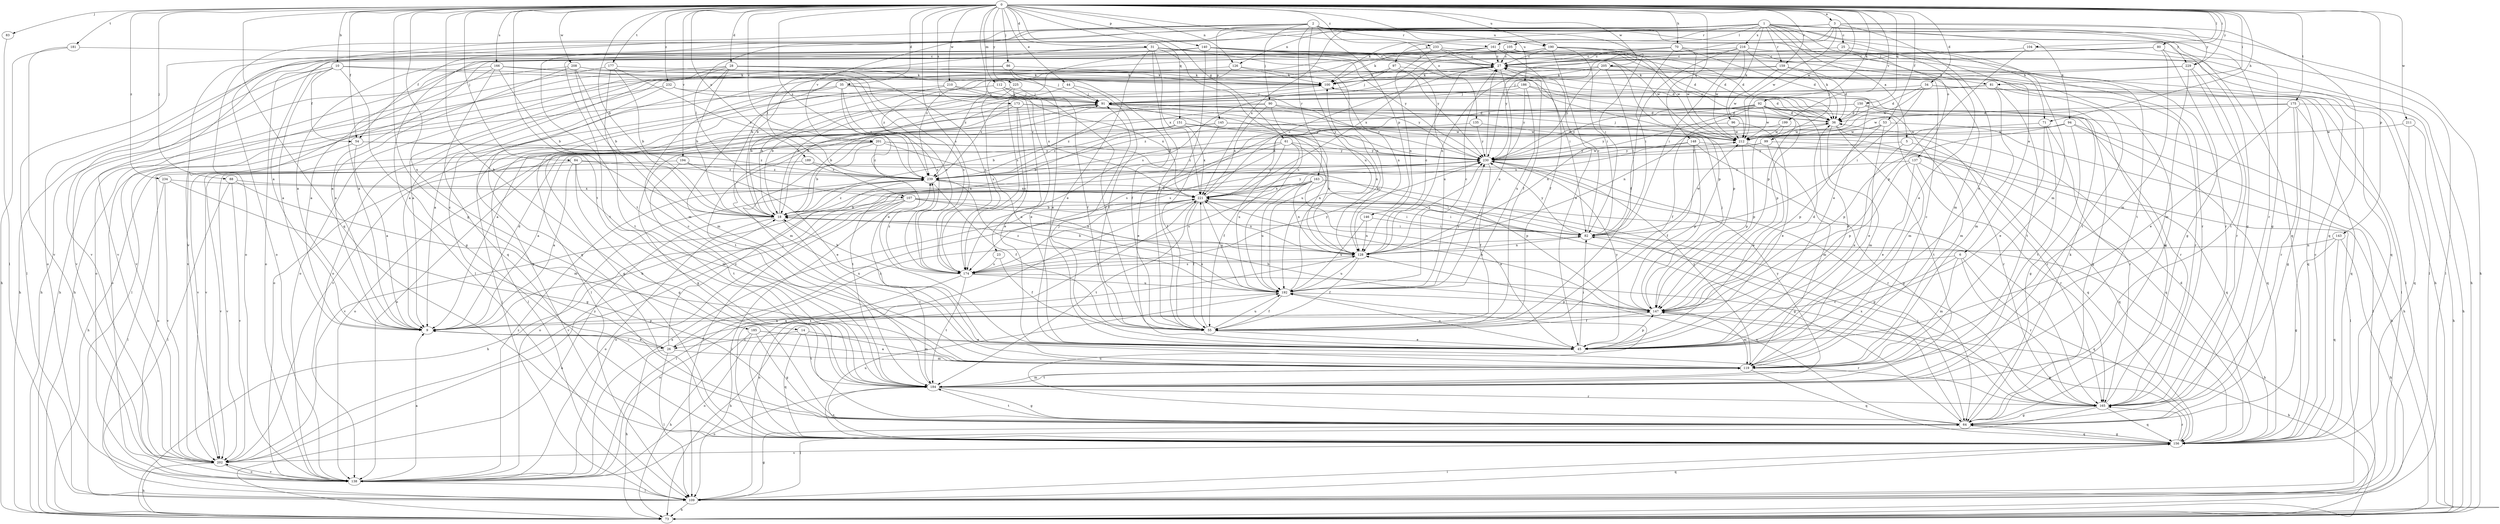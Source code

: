 strict digraph  {
0;
1;
2;
3;
5;
6;
9;
10;
14;
18;
23;
25;
26;
27;
28;
31;
34;
35;
36;
44;
45;
53;
54;
55;
61;
64;
70;
71;
73;
80;
81;
82;
83;
84;
86;
88;
90;
91;
92;
94;
96;
97;
99;
100;
104;
105;
107;
109;
112;
119;
126;
128;
135;
137;
138;
140;
143;
145;
146;
147;
148;
150;
151;
156;
159;
161;
163;
165;
166;
173;
174;
175;
177;
181;
184;
185;
186;
189;
190;
192;
194;
199;
201;
202;
205;
208;
210;
211;
212;
216;
221;
225;
229;
230;
232;
233;
234;
239;
0 -> 3  [label=a];
0 -> 10  [label=b];
0 -> 14  [label=b];
0 -> 18  [label=b];
0 -> 23  [label=c];
0 -> 28  [label=d];
0 -> 31  [label=d];
0 -> 34  [label=d];
0 -> 35  [label=d];
0 -> 44  [label=e];
0 -> 53  [label=f];
0 -> 54  [label=f];
0 -> 61  [label=g];
0 -> 64  [label=g];
0 -> 70  [label=h];
0 -> 71  [label=h];
0 -> 80  [label=i];
0 -> 81  [label=i];
0 -> 83  [label=j];
0 -> 84  [label=j];
0 -> 86  [label=j];
0 -> 88  [label=j];
0 -> 92  [label=k];
0 -> 104  [label=l];
0 -> 112  [label=m];
0 -> 126  [label=n];
0 -> 135  [label=o];
0 -> 140  [label=p];
0 -> 143  [label=p];
0 -> 148  [label=q];
0 -> 150  [label=q];
0 -> 151  [label=q];
0 -> 156  [label=q];
0 -> 159  [label=r];
0 -> 166  [label=s];
0 -> 173  [label=s];
0 -> 174  [label=s];
0 -> 175  [label=t];
0 -> 177  [label=t];
0 -> 181  [label=t];
0 -> 184  [label=t];
0 -> 185  [label=u];
0 -> 186  [label=u];
0 -> 189  [label=u];
0 -> 190  [label=u];
0 -> 194  [label=v];
0 -> 199  [label=v];
0 -> 201  [label=v];
0 -> 205  [label=w];
0 -> 208  [label=w];
0 -> 210  [label=w];
0 -> 211  [label=w];
0 -> 212  [label=w];
0 -> 225  [label=y];
0 -> 229  [label=y];
0 -> 232  [label=z];
0 -> 233  [label=z];
0 -> 234  [label=z];
0 -> 239  [label=z];
1 -> 5  [label=a];
1 -> 6  [label=a];
1 -> 9  [label=a];
1 -> 64  [label=g];
1 -> 94  [label=k];
1 -> 96  [label=k];
1 -> 97  [label=k];
1 -> 99  [label=k];
1 -> 105  [label=l];
1 -> 107  [label=l];
1 -> 119  [label=m];
1 -> 126  [label=n];
1 -> 137  [label=o];
1 -> 138  [label=o];
1 -> 159  [label=r];
1 -> 161  [label=r];
1 -> 216  [label=x];
1 -> 221  [label=x];
1 -> 229  [label=y];
2 -> 64  [label=g];
2 -> 71  [label=h];
2 -> 73  [label=h];
2 -> 81  [label=i];
2 -> 82  [label=i];
2 -> 90  [label=j];
2 -> 107  [label=l];
2 -> 138  [label=o];
2 -> 145  [label=p];
2 -> 146  [label=p];
2 -> 156  [label=q];
2 -> 161  [label=r];
2 -> 163  [label=r];
2 -> 165  [label=r];
2 -> 184  [label=t];
2 -> 190  [label=u];
2 -> 192  [label=u];
2 -> 201  [label=v];
3 -> 25  [label=c];
3 -> 45  [label=e];
3 -> 54  [label=f];
3 -> 100  [label=k];
3 -> 156  [label=q];
3 -> 202  [label=v];
3 -> 212  [label=w];
3 -> 229  [label=y];
3 -> 230  [label=y];
5 -> 45  [label=e];
5 -> 156  [label=q];
5 -> 230  [label=y];
6 -> 26  [label=c];
6 -> 119  [label=m];
6 -> 156  [label=q];
6 -> 165  [label=r];
6 -> 174  [label=s];
9 -> 18  [label=b];
9 -> 26  [label=c];
9 -> 36  [label=d];
9 -> 147  [label=p];
10 -> 9  [label=a];
10 -> 54  [label=f];
10 -> 64  [label=g];
10 -> 73  [label=h];
10 -> 100  [label=k];
10 -> 174  [label=s];
10 -> 202  [label=v];
14 -> 26  [label=c];
14 -> 119  [label=m];
14 -> 156  [label=q];
14 -> 184  [label=t];
18 -> 73  [label=h];
18 -> 82  [label=i];
18 -> 100  [label=k];
18 -> 138  [label=o];
18 -> 184  [label=t];
18 -> 239  [label=z];
23 -> 55  [label=f];
23 -> 174  [label=s];
25 -> 27  [label=c];
25 -> 45  [label=e];
25 -> 184  [label=t];
26 -> 9  [label=a];
26 -> 27  [label=c];
26 -> 73  [label=h];
26 -> 109  [label=l];
26 -> 119  [label=m];
26 -> 221  [label=x];
26 -> 239  [label=z];
27 -> 100  [label=k];
27 -> 192  [label=u];
28 -> 9  [label=a];
28 -> 18  [label=b];
28 -> 36  [label=d];
28 -> 91  [label=j];
28 -> 100  [label=k];
28 -> 138  [label=o];
28 -> 147  [label=p];
28 -> 156  [label=q];
28 -> 174  [label=s];
28 -> 202  [label=v];
31 -> 27  [label=c];
31 -> 45  [label=e];
31 -> 55  [label=f];
31 -> 109  [label=l];
31 -> 128  [label=n];
31 -> 184  [label=t];
31 -> 192  [label=u];
31 -> 202  [label=v];
31 -> 212  [label=w];
31 -> 221  [label=x];
31 -> 230  [label=y];
34 -> 36  [label=d];
34 -> 82  [label=i];
34 -> 91  [label=j];
34 -> 109  [label=l];
34 -> 156  [label=q];
34 -> 212  [label=w];
35 -> 45  [label=e];
35 -> 91  [label=j];
35 -> 109  [label=l];
35 -> 156  [label=q];
35 -> 221  [label=x];
35 -> 239  [label=z];
36 -> 27  [label=c];
36 -> 119  [label=m];
36 -> 165  [label=r];
36 -> 184  [label=t];
36 -> 212  [label=w];
44 -> 18  [label=b];
44 -> 55  [label=f];
44 -> 91  [label=j];
45 -> 82  [label=i];
45 -> 91  [label=j];
45 -> 147  [label=p];
45 -> 192  [label=u];
45 -> 230  [label=y];
53 -> 45  [label=e];
53 -> 73  [label=h];
53 -> 147  [label=p];
53 -> 174  [label=s];
53 -> 212  [label=w];
54 -> 9  [label=a];
54 -> 73  [label=h];
54 -> 230  [label=y];
54 -> 239  [label=z];
55 -> 45  [label=e];
55 -> 192  [label=u];
55 -> 221  [label=x];
61 -> 55  [label=f];
61 -> 128  [label=n];
61 -> 184  [label=t];
61 -> 192  [label=u];
61 -> 230  [label=y];
61 -> 239  [label=z];
64 -> 100  [label=k];
64 -> 128  [label=n];
64 -> 156  [label=q];
64 -> 184  [label=t];
64 -> 192  [label=u];
64 -> 221  [label=x];
70 -> 9  [label=a];
70 -> 27  [label=c];
70 -> 36  [label=d];
70 -> 82  [label=i];
70 -> 165  [label=r];
70 -> 212  [label=w];
70 -> 221  [label=x];
71 -> 45  [label=e];
71 -> 165  [label=r];
71 -> 184  [label=t];
71 -> 212  [label=w];
80 -> 9  [label=a];
80 -> 27  [label=c];
80 -> 64  [label=g];
80 -> 109  [label=l];
80 -> 119  [label=m];
80 -> 128  [label=n];
81 -> 18  [label=b];
81 -> 91  [label=j];
81 -> 119  [label=m];
81 -> 165  [label=r];
81 -> 184  [label=t];
82 -> 27  [label=c];
82 -> 73  [label=h];
82 -> 128  [label=n];
82 -> 212  [label=w];
82 -> 230  [label=y];
83 -> 109  [label=l];
84 -> 9  [label=a];
84 -> 64  [label=g];
84 -> 119  [label=m];
84 -> 165  [label=r];
84 -> 202  [label=v];
84 -> 239  [label=z];
86 -> 9  [label=a];
86 -> 45  [label=e];
86 -> 55  [label=f];
86 -> 73  [label=h];
86 -> 100  [label=k];
88 -> 109  [label=l];
88 -> 119  [label=m];
88 -> 202  [label=v];
88 -> 221  [label=x];
90 -> 9  [label=a];
90 -> 36  [label=d];
90 -> 192  [label=u];
90 -> 221  [label=x];
90 -> 230  [label=y];
90 -> 239  [label=z];
91 -> 36  [label=d];
91 -> 109  [label=l];
91 -> 128  [label=n];
91 -> 156  [label=q];
91 -> 184  [label=t];
91 -> 230  [label=y];
92 -> 18  [label=b];
92 -> 36  [label=d];
92 -> 45  [label=e];
92 -> 55  [label=f];
92 -> 73  [label=h];
92 -> 119  [label=m];
92 -> 128  [label=n];
92 -> 165  [label=r];
92 -> 212  [label=w];
92 -> 221  [label=x];
92 -> 230  [label=y];
94 -> 64  [label=g];
94 -> 109  [label=l];
94 -> 147  [label=p];
94 -> 156  [label=q];
94 -> 212  [label=w];
94 -> 230  [label=y];
96 -> 45  [label=e];
96 -> 174  [label=s];
96 -> 212  [label=w];
97 -> 91  [label=j];
97 -> 100  [label=k];
97 -> 109  [label=l];
97 -> 192  [label=u];
99 -> 9  [label=a];
99 -> 45  [label=e];
99 -> 109  [label=l];
99 -> 230  [label=y];
100 -> 91  [label=j];
104 -> 27  [label=c];
104 -> 73  [label=h];
104 -> 147  [label=p];
105 -> 9  [label=a];
105 -> 27  [label=c];
105 -> 36  [label=d];
105 -> 73  [label=h];
105 -> 138  [label=o];
107 -> 18  [label=b];
107 -> 82  [label=i];
107 -> 109  [label=l];
107 -> 128  [label=n];
107 -> 138  [label=o];
107 -> 165  [label=r];
107 -> 202  [label=v];
109 -> 64  [label=g];
109 -> 73  [label=h];
109 -> 91  [label=j];
109 -> 128  [label=n];
109 -> 156  [label=q];
112 -> 45  [label=e];
112 -> 91  [label=j];
112 -> 119  [label=m];
112 -> 138  [label=o];
112 -> 230  [label=y];
119 -> 9  [label=a];
119 -> 27  [label=c];
119 -> 156  [label=q];
119 -> 184  [label=t];
119 -> 230  [label=y];
119 -> 239  [label=z];
126 -> 73  [label=h];
126 -> 100  [label=k];
126 -> 128  [label=n];
126 -> 239  [label=z];
128 -> 18  [label=b];
128 -> 27  [label=c];
128 -> 55  [label=f];
128 -> 174  [label=s];
128 -> 192  [label=u];
128 -> 221  [label=x];
128 -> 230  [label=y];
135 -> 45  [label=e];
135 -> 212  [label=w];
135 -> 230  [label=y];
137 -> 45  [label=e];
137 -> 147  [label=p];
137 -> 156  [label=q];
137 -> 165  [label=r];
137 -> 239  [label=z];
138 -> 9  [label=a];
138 -> 82  [label=i];
138 -> 109  [label=l];
138 -> 202  [label=v];
138 -> 221  [label=x];
138 -> 239  [label=z];
140 -> 27  [label=c];
140 -> 55  [label=f];
140 -> 82  [label=i];
140 -> 138  [label=o];
140 -> 147  [label=p];
140 -> 174  [label=s];
140 -> 202  [label=v];
140 -> 230  [label=y];
143 -> 64  [label=g];
143 -> 73  [label=h];
143 -> 128  [label=n];
143 -> 156  [label=q];
145 -> 18  [label=b];
145 -> 55  [label=f];
145 -> 165  [label=r];
145 -> 202  [label=v];
145 -> 212  [label=w];
146 -> 82  [label=i];
146 -> 128  [label=n];
146 -> 192  [label=u];
147 -> 9  [label=a];
147 -> 18  [label=b];
147 -> 36  [label=d];
147 -> 55  [label=f];
147 -> 73  [label=h];
147 -> 91  [label=j];
147 -> 119  [label=m];
147 -> 221  [label=x];
148 -> 55  [label=f];
148 -> 64  [label=g];
148 -> 147  [label=p];
148 -> 156  [label=q];
148 -> 221  [label=x];
148 -> 230  [label=y];
150 -> 36  [label=d];
150 -> 64  [label=g];
150 -> 119  [label=m];
150 -> 128  [label=n];
150 -> 202  [label=v];
150 -> 239  [label=z];
151 -> 128  [label=n];
151 -> 202  [label=v];
151 -> 212  [label=w];
151 -> 221  [label=x];
151 -> 239  [label=z];
156 -> 27  [label=c];
156 -> 36  [label=d];
156 -> 64  [label=g];
156 -> 109  [label=l];
156 -> 147  [label=p];
156 -> 165  [label=r];
156 -> 184  [label=t];
156 -> 192  [label=u];
156 -> 202  [label=v];
156 -> 221  [label=x];
159 -> 36  [label=d];
159 -> 64  [label=g];
159 -> 100  [label=k];
159 -> 138  [label=o];
159 -> 212  [label=w];
161 -> 18  [label=b];
161 -> 27  [label=c];
161 -> 36  [label=d];
161 -> 55  [label=f];
161 -> 109  [label=l];
161 -> 119  [label=m];
161 -> 174  [label=s];
163 -> 45  [label=e];
163 -> 64  [label=g];
163 -> 73  [label=h];
163 -> 109  [label=l];
163 -> 128  [label=n];
163 -> 174  [label=s];
163 -> 192  [label=u];
163 -> 221  [label=x];
165 -> 64  [label=g];
165 -> 82  [label=i];
165 -> 100  [label=k];
165 -> 109  [label=l];
165 -> 156  [label=q];
166 -> 9  [label=a];
166 -> 18  [label=b];
166 -> 73  [label=h];
166 -> 100  [label=k];
166 -> 156  [label=q];
166 -> 174  [label=s];
173 -> 18  [label=b];
173 -> 36  [label=d];
173 -> 45  [label=e];
173 -> 119  [label=m];
173 -> 174  [label=s];
173 -> 230  [label=y];
174 -> 18  [label=b];
174 -> 138  [label=o];
174 -> 165  [label=r];
174 -> 184  [label=t];
174 -> 192  [label=u];
174 -> 230  [label=y];
174 -> 239  [label=z];
175 -> 36  [label=d];
175 -> 45  [label=e];
175 -> 64  [label=g];
175 -> 73  [label=h];
175 -> 156  [label=q];
175 -> 165  [label=r];
175 -> 212  [label=w];
177 -> 18  [label=b];
177 -> 100  [label=k];
177 -> 184  [label=t];
177 -> 202  [label=v];
177 -> 239  [label=z];
181 -> 27  [label=c];
181 -> 73  [label=h];
181 -> 202  [label=v];
184 -> 27  [label=c];
184 -> 64  [label=g];
184 -> 91  [label=j];
184 -> 119  [label=m];
184 -> 138  [label=o];
184 -> 165  [label=r];
184 -> 230  [label=y];
185 -> 45  [label=e];
185 -> 64  [label=g];
185 -> 73  [label=h];
185 -> 138  [label=o];
185 -> 165  [label=r];
186 -> 36  [label=d];
186 -> 91  [label=j];
186 -> 147  [label=p];
186 -> 192  [label=u];
186 -> 230  [label=y];
186 -> 239  [label=z];
189 -> 147  [label=p];
189 -> 202  [label=v];
189 -> 239  [label=z];
190 -> 18  [label=b];
190 -> 27  [label=c];
190 -> 45  [label=e];
190 -> 82  [label=i];
190 -> 147  [label=p];
190 -> 165  [label=r];
190 -> 212  [label=w];
190 -> 239  [label=z];
192 -> 27  [label=c];
192 -> 55  [label=f];
192 -> 73  [label=h];
192 -> 100  [label=k];
192 -> 147  [label=p];
192 -> 230  [label=y];
192 -> 239  [label=z];
194 -> 45  [label=e];
194 -> 138  [label=o];
194 -> 184  [label=t];
194 -> 239  [label=z];
199 -> 138  [label=o];
199 -> 147  [label=p];
199 -> 212  [label=w];
201 -> 18  [label=b];
201 -> 64  [label=g];
201 -> 82  [label=i];
201 -> 138  [label=o];
201 -> 192  [label=u];
201 -> 230  [label=y];
201 -> 239  [label=z];
202 -> 73  [label=h];
202 -> 138  [label=o];
202 -> 230  [label=y];
205 -> 82  [label=i];
205 -> 100  [label=k];
205 -> 156  [label=q];
205 -> 184  [label=t];
205 -> 230  [label=y];
205 -> 239  [label=z];
208 -> 9  [label=a];
208 -> 18  [label=b];
208 -> 100  [label=k];
208 -> 119  [label=m];
208 -> 138  [label=o];
208 -> 174  [label=s];
210 -> 18  [label=b];
210 -> 55  [label=f];
210 -> 91  [label=j];
210 -> 109  [label=l];
211 -> 73  [label=h];
211 -> 156  [label=q];
211 -> 212  [label=w];
212 -> 91  [label=j];
212 -> 119  [label=m];
212 -> 147  [label=p];
212 -> 156  [label=q];
212 -> 230  [label=y];
216 -> 27  [label=c];
216 -> 45  [label=e];
216 -> 55  [label=f];
216 -> 82  [label=i];
216 -> 109  [label=l];
216 -> 212  [label=w];
216 -> 230  [label=y];
221 -> 18  [label=b];
221 -> 27  [label=c];
221 -> 55  [label=f];
221 -> 64  [label=g];
221 -> 82  [label=i];
221 -> 156  [label=q];
221 -> 184  [label=t];
221 -> 192  [label=u];
221 -> 230  [label=y];
225 -> 18  [label=b];
225 -> 55  [label=f];
225 -> 91  [label=j];
225 -> 174  [label=s];
229 -> 91  [label=j];
229 -> 100  [label=k];
229 -> 119  [label=m];
229 -> 165  [label=r];
229 -> 184  [label=t];
230 -> 27  [label=c];
230 -> 55  [label=f];
230 -> 202  [label=v];
230 -> 212  [label=w];
230 -> 239  [label=z];
232 -> 9  [label=a];
232 -> 91  [label=j];
232 -> 138  [label=o];
232 -> 221  [label=x];
233 -> 27  [label=c];
233 -> 36  [label=d];
233 -> 55  [label=f];
233 -> 100  [label=k];
233 -> 128  [label=n];
234 -> 64  [label=g];
234 -> 109  [label=l];
234 -> 202  [label=v];
234 -> 221  [label=x];
239 -> 36  [label=d];
239 -> 55  [label=f];
239 -> 82  [label=i];
239 -> 138  [label=o];
239 -> 221  [label=x];
}
